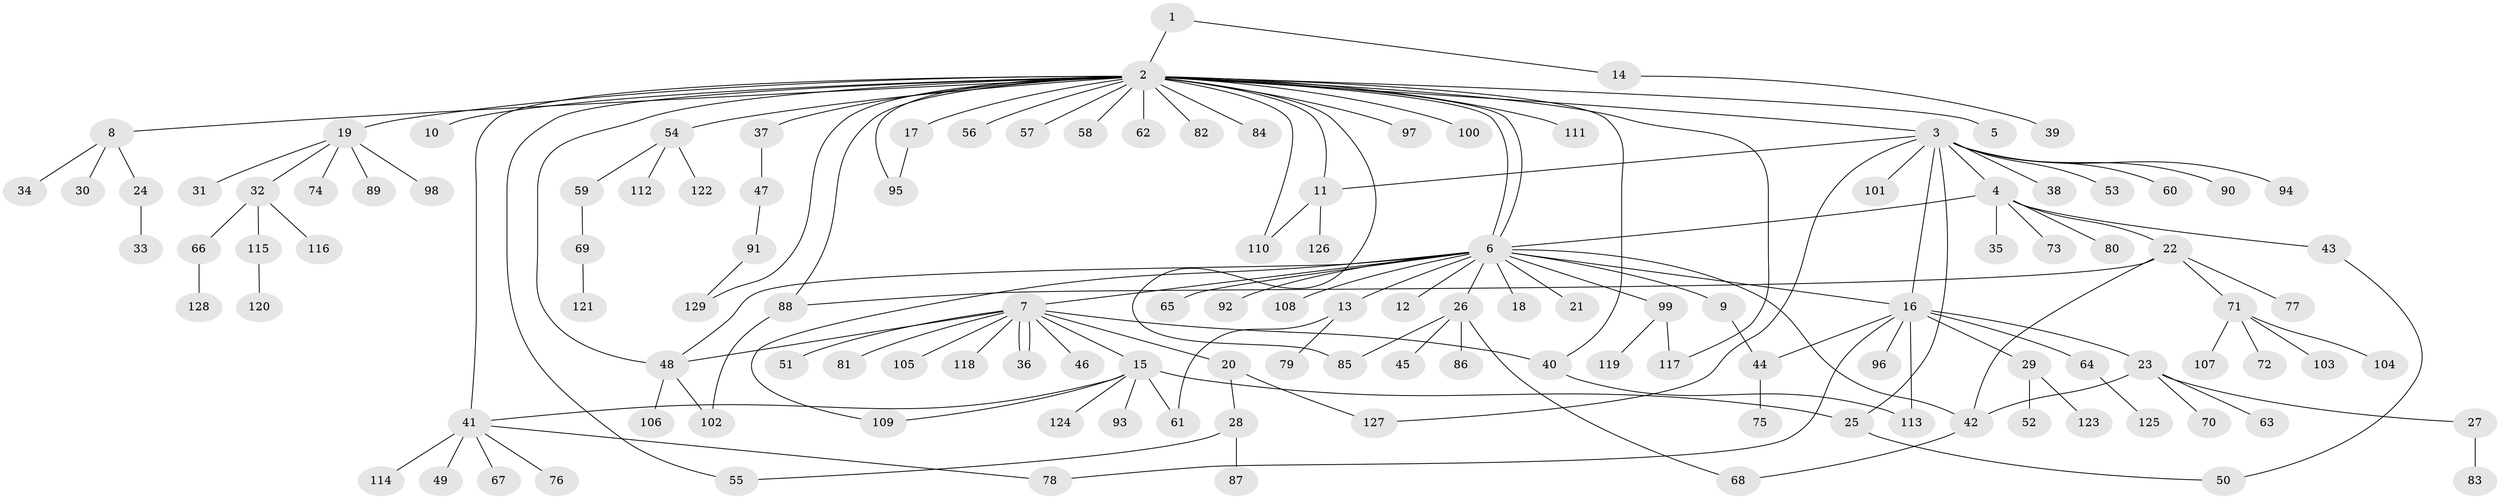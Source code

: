 // Generated by graph-tools (version 1.1) at 2025/01/03/09/25 03:01:41]
// undirected, 129 vertices, 156 edges
graph export_dot {
graph [start="1"]
  node [color=gray90,style=filled];
  1;
  2;
  3;
  4;
  5;
  6;
  7;
  8;
  9;
  10;
  11;
  12;
  13;
  14;
  15;
  16;
  17;
  18;
  19;
  20;
  21;
  22;
  23;
  24;
  25;
  26;
  27;
  28;
  29;
  30;
  31;
  32;
  33;
  34;
  35;
  36;
  37;
  38;
  39;
  40;
  41;
  42;
  43;
  44;
  45;
  46;
  47;
  48;
  49;
  50;
  51;
  52;
  53;
  54;
  55;
  56;
  57;
  58;
  59;
  60;
  61;
  62;
  63;
  64;
  65;
  66;
  67;
  68;
  69;
  70;
  71;
  72;
  73;
  74;
  75;
  76;
  77;
  78;
  79;
  80;
  81;
  82;
  83;
  84;
  85;
  86;
  87;
  88;
  89;
  90;
  91;
  92;
  93;
  94;
  95;
  96;
  97;
  98;
  99;
  100;
  101;
  102;
  103;
  104;
  105;
  106;
  107;
  108;
  109;
  110;
  111;
  112;
  113;
  114;
  115;
  116;
  117;
  118;
  119;
  120;
  121;
  122;
  123;
  124;
  125;
  126;
  127;
  128;
  129;
  1 -- 2;
  1 -- 14;
  2 -- 3;
  2 -- 5;
  2 -- 6;
  2 -- 6;
  2 -- 8;
  2 -- 10;
  2 -- 11;
  2 -- 17;
  2 -- 19;
  2 -- 37;
  2 -- 40;
  2 -- 41;
  2 -- 48;
  2 -- 54;
  2 -- 55;
  2 -- 56;
  2 -- 57;
  2 -- 58;
  2 -- 62;
  2 -- 82;
  2 -- 84;
  2 -- 85;
  2 -- 88;
  2 -- 95;
  2 -- 97;
  2 -- 100;
  2 -- 110;
  2 -- 111;
  2 -- 117;
  2 -- 129;
  3 -- 4;
  3 -- 11;
  3 -- 16;
  3 -- 25;
  3 -- 38;
  3 -- 53;
  3 -- 60;
  3 -- 90;
  3 -- 94;
  3 -- 101;
  3 -- 127;
  4 -- 6;
  4 -- 22;
  4 -- 35;
  4 -- 43;
  4 -- 73;
  4 -- 80;
  6 -- 7;
  6 -- 9;
  6 -- 12;
  6 -- 13;
  6 -- 16;
  6 -- 18;
  6 -- 21;
  6 -- 26;
  6 -- 42;
  6 -- 48;
  6 -- 65;
  6 -- 92;
  6 -- 99;
  6 -- 108;
  6 -- 109;
  7 -- 15;
  7 -- 20;
  7 -- 36;
  7 -- 36;
  7 -- 40;
  7 -- 46;
  7 -- 48;
  7 -- 51;
  7 -- 81;
  7 -- 105;
  7 -- 118;
  8 -- 24;
  8 -- 30;
  8 -- 34;
  9 -- 44;
  11 -- 110;
  11 -- 126;
  13 -- 61;
  13 -- 79;
  14 -- 39;
  15 -- 25;
  15 -- 41;
  15 -- 61;
  15 -- 93;
  15 -- 109;
  15 -- 124;
  16 -- 23;
  16 -- 29;
  16 -- 44;
  16 -- 64;
  16 -- 78;
  16 -- 96;
  16 -- 113;
  17 -- 95;
  19 -- 31;
  19 -- 32;
  19 -- 74;
  19 -- 89;
  19 -- 98;
  20 -- 28;
  20 -- 127;
  22 -- 42;
  22 -- 71;
  22 -- 77;
  22 -- 88;
  23 -- 27;
  23 -- 42;
  23 -- 63;
  23 -- 70;
  24 -- 33;
  25 -- 50;
  26 -- 45;
  26 -- 68;
  26 -- 85;
  26 -- 86;
  27 -- 83;
  28 -- 55;
  28 -- 87;
  29 -- 52;
  29 -- 123;
  32 -- 66;
  32 -- 115;
  32 -- 116;
  37 -- 47;
  40 -- 113;
  41 -- 49;
  41 -- 67;
  41 -- 76;
  41 -- 78;
  41 -- 114;
  42 -- 68;
  43 -- 50;
  44 -- 75;
  47 -- 91;
  48 -- 102;
  48 -- 106;
  54 -- 59;
  54 -- 112;
  54 -- 122;
  59 -- 69;
  64 -- 125;
  66 -- 128;
  69 -- 121;
  71 -- 72;
  71 -- 103;
  71 -- 104;
  71 -- 107;
  88 -- 102;
  91 -- 129;
  99 -- 117;
  99 -- 119;
  115 -- 120;
}
